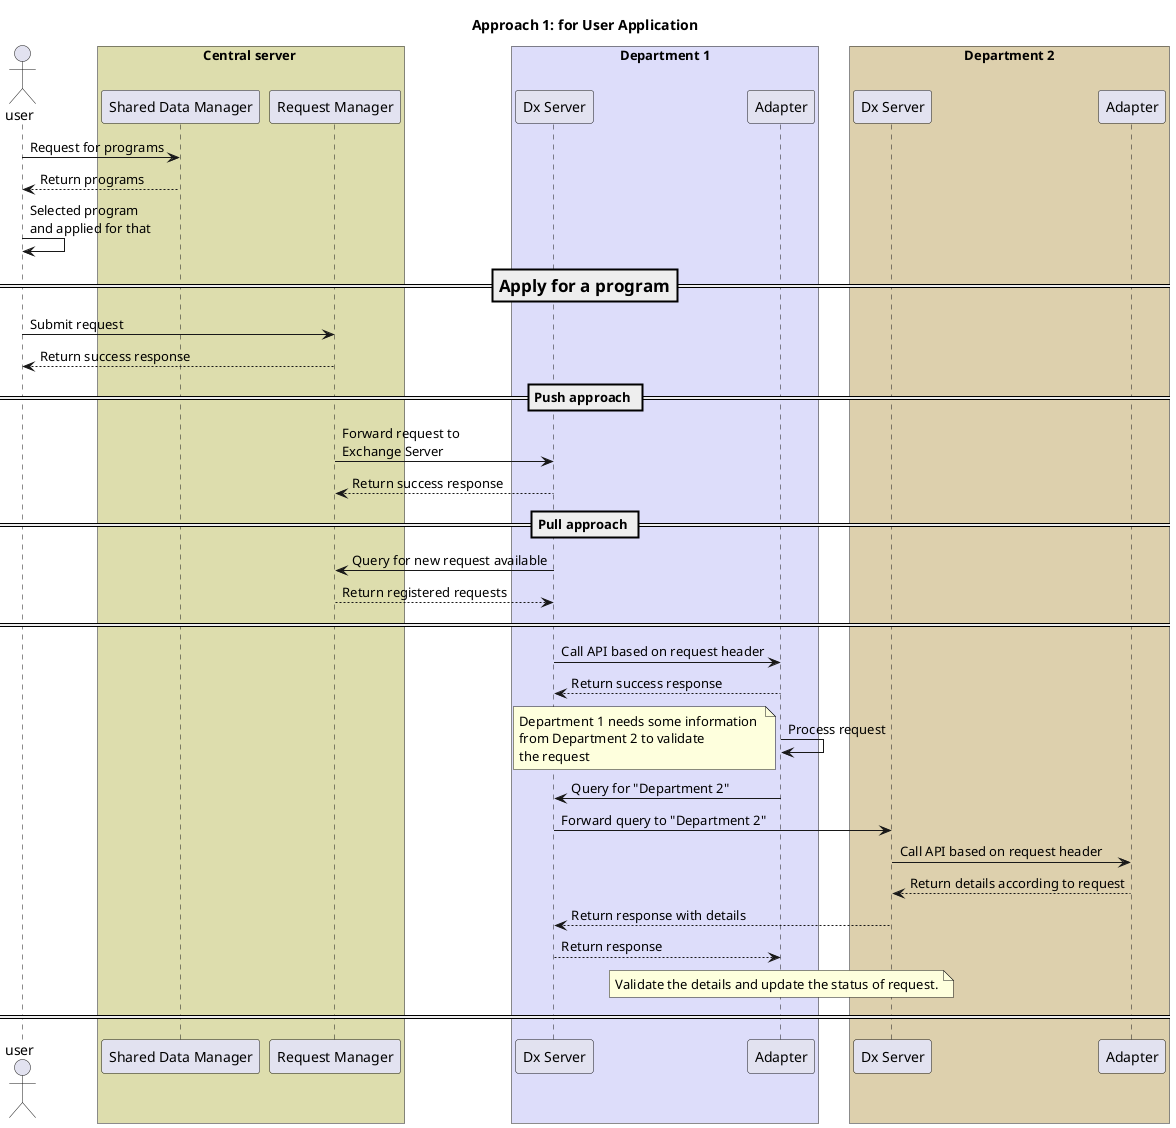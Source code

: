 @startuml
'https://plantuml.com/sequence-diagram
title "Approach 1: for User Application"
'autonumber
actor user as user order 0
box Central server #ddddad
participant sharedDataManager as "Shared Data Manager" order 1
participant RequestManager as "Request Manager" order 2
end box
box "Department 1" #ddddfa
participant DxServer1 as "Dx Server" order 3
participant AdapterDept1 as "Adapter" order 4
end box

box "Department 2" #ddd0ad
participant DxServer2 as "Dx Server" order 5
participant AdapterDept2 as "Adapter" order 6
end box

user -> sharedDataManager: Request for programs
sharedDataManager --> user: Return programs

user -> user: Selected program \nand applied for that
===Apply for a program==
user -> RequestManager: Submit request
RequestManager --> user: Return success response

== Push approach ==
RequestManager -> DxServer1: Forward request to \nExchange Server
DxServer1 --> RequestManager: Return success response

== Pull approach ==
DxServer1 ->RequestManager : Query for new request available
DxServer1 <-- RequestManager: Return registered requests
====

DxServer1 -> AdapterDept1: Call API based on request header
AdapterDept1 --> DxServer1: Return success response

AdapterDept1 -> AdapterDept1: Process request
note left: Department 1 needs some information \nfrom Department 2 to validate \nthe request
AdapterDept1 -> DxServer1: Query for "Department 2"

DxServer1 -> DxServer2: Forward query to "Department 2"
DxServer2 -> AdapterDept2: Call API based on request header
AdapterDept2 --> DxServer2: Return details according to request

DxServer2 --> DxServer1: Return response with details
DxServer1 --> AdapterDept1: Return response
note over AdapterDept1: Validate the details and update the status of request.
====
@enduml